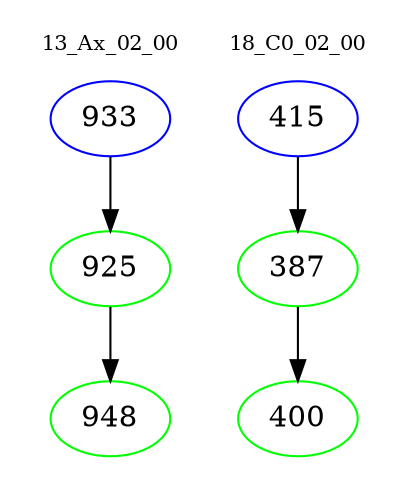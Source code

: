 digraph{
subgraph cluster_0 {
color = white
label = "13_Ax_02_00";
fontsize=10;
T0_933 [label="933", color="blue"]
T0_933 -> T0_925 [color="black"]
T0_925 [label="925", color="green"]
T0_925 -> T0_948 [color="black"]
T0_948 [label="948", color="green"]
}
subgraph cluster_1 {
color = white
label = "18_C0_02_00";
fontsize=10;
T1_415 [label="415", color="blue"]
T1_415 -> T1_387 [color="black"]
T1_387 [label="387", color="green"]
T1_387 -> T1_400 [color="black"]
T1_400 [label="400", color="green"]
}
}
